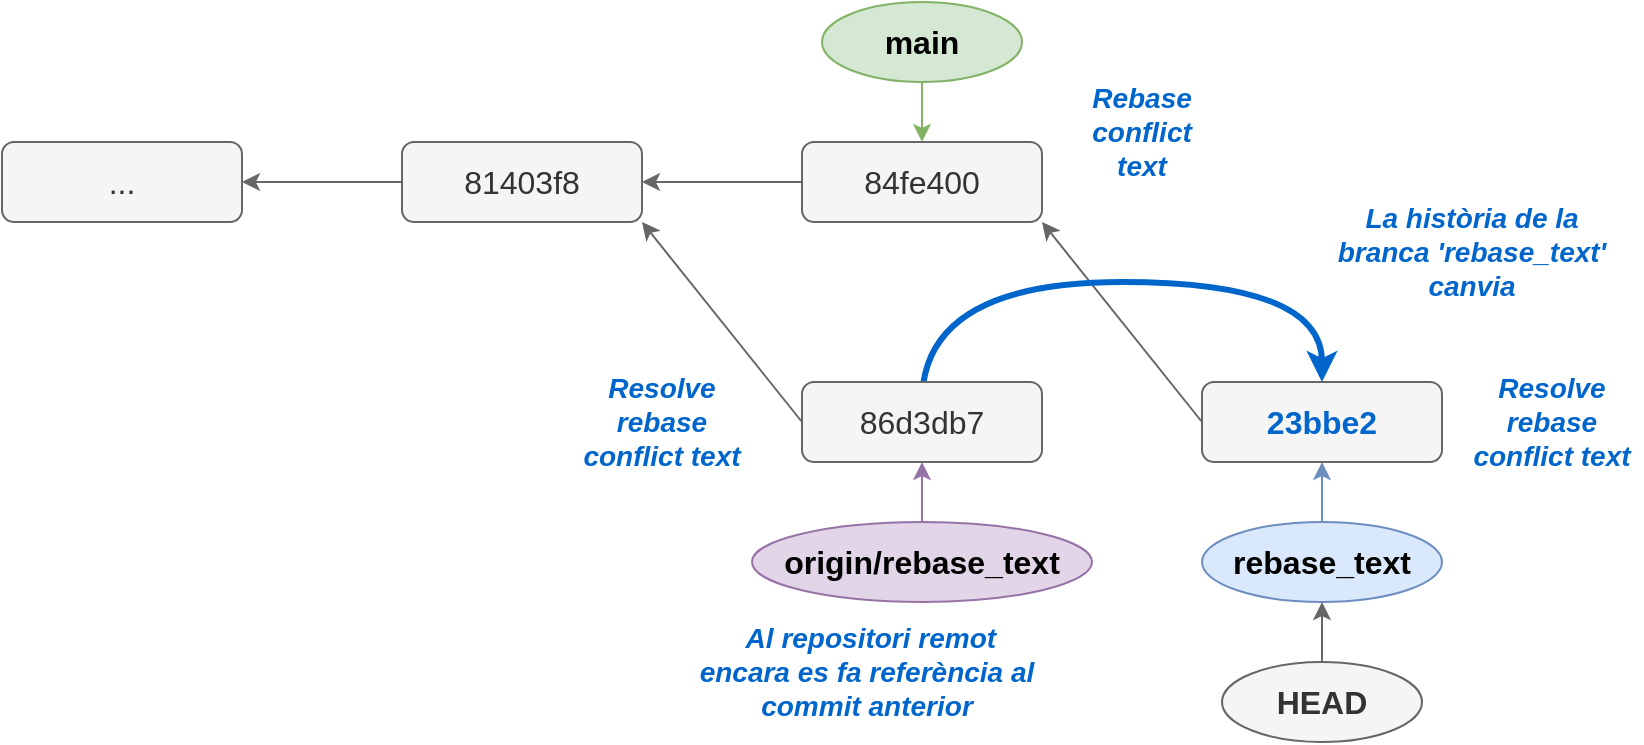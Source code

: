 <mxfile version="22.0.8" type="device">
  <diagram name="Pàgina-1" id="mhbHxmUa4zc_a_H4eHv1">
    <mxGraphModel dx="954" dy="618" grid="1" gridSize="10" guides="1" tooltips="1" connect="1" arrows="1" fold="1" page="1" pageScale="1" pageWidth="827" pageHeight="1169" math="0" shadow="0">
      <root>
        <mxCell id="0" />
        <mxCell id="1" parent="0" />
        <mxCell id="bIK6wui3ePqaCmGUiWQX-3" value="..." style="rounded=1;whiteSpace=wrap;html=1;fontSize=16;fillColor=#f5f5f5;strokeColor=#666666;fontColor=#333333;" parent="1" vertex="1">
          <mxGeometry x="520" y="640" width="120" height="40" as="geometry" />
        </mxCell>
        <mxCell id="bIK6wui3ePqaCmGUiWQX-7" style="rounded=0;orthogonalLoop=1;jettySize=auto;html=1;fillColor=#d5e8d4;strokeColor=#82b366;" parent="1" source="bIK6wui3ePqaCmGUiWQX-6" target="FB9GtuEAJczlA79pJL21-2" edge="1">
          <mxGeometry relative="1" as="geometry">
            <mxPoint x="580" y="610" as="sourcePoint" />
          </mxGeometry>
        </mxCell>
        <mxCell id="bIK6wui3ePqaCmGUiWQX-6" value="main" style="ellipse;whiteSpace=wrap;html=1;fillColor=#d5e8d4;strokeColor=#82b366;fontSize=16;fontStyle=1" parent="1" vertex="1">
          <mxGeometry x="930" y="570" width="100" height="40" as="geometry" />
        </mxCell>
        <mxCell id="bIK6wui3ePqaCmGUiWQX-11" style="edgeStyle=orthogonalEdgeStyle;rounded=0;orthogonalLoop=1;jettySize=auto;html=1;exitX=0.5;exitY=0;exitDx=0;exitDy=0;fillColor=#f5f5f5;strokeColor=#666666;" parent="1" source="bIK6wui3ePqaCmGUiWQX-8" target="bIK6wui3ePqaCmGUiWQX-14" edge="1">
          <mxGeometry relative="1" as="geometry">
            <mxPoint x="1180" y="1230" as="targetPoint" />
          </mxGeometry>
        </mxCell>
        <mxCell id="bIK6wui3ePqaCmGUiWQX-8" value="HEAD" style="ellipse;whiteSpace=wrap;html=1;fillColor=#f5f5f5;strokeColor=#666666;fontSize=16;fontStyle=1;fontColor=#333333;" parent="1" vertex="1">
          <mxGeometry x="1130" y="900" width="100" height="40" as="geometry" />
        </mxCell>
        <mxCell id="bIK6wui3ePqaCmGUiWQX-15" style="edgeStyle=orthogonalEdgeStyle;rounded=0;orthogonalLoop=1;jettySize=auto;html=1;fillColor=#dae8fc;strokeColor=#6c8ebf;" parent="1" source="bIK6wui3ePqaCmGUiWQX-14" target="FB9GtuEAJczlA79pJL21-1" edge="1">
          <mxGeometry relative="1" as="geometry" />
        </mxCell>
        <mxCell id="bIK6wui3ePqaCmGUiWQX-14" value="rebase_text" style="ellipse;whiteSpace=wrap;html=1;fillColor=#dae8fc;strokeColor=#6c8ebf;fontSize=16;fontStyle=1" parent="1" vertex="1">
          <mxGeometry x="1120" y="830" width="120" height="40" as="geometry" />
        </mxCell>
        <mxCell id="ul5t5D8sKcc3T1w5_CvT-2" style="edgeStyle=orthogonalEdgeStyle;rounded=0;orthogonalLoop=1;jettySize=auto;html=1;exitX=0;exitY=0.5;exitDx=0;exitDy=0;fillColor=#f5f5f5;strokeColor=#666666;" parent="1" source="ul5t5D8sKcc3T1w5_CvT-1" target="bIK6wui3ePqaCmGUiWQX-3" edge="1">
          <mxGeometry relative="1" as="geometry">
            <mxPoint x="640" y="660" as="targetPoint" />
          </mxGeometry>
        </mxCell>
        <mxCell id="ul5t5D8sKcc3T1w5_CvT-1" value="81403f8" style="rounded=1;whiteSpace=wrap;html=1;fontSize=16;fillColor=#f5f5f5;strokeColor=#666666;fontColor=#333333;" parent="1" vertex="1">
          <mxGeometry x="720" y="640" width="120" height="40" as="geometry" />
        </mxCell>
        <mxCell id="FB9GtuEAJczlA79pJL21-1" value="23bbe2" style="rounded=1;whiteSpace=wrap;html=1;fontSize=16;fillColor=#f5f5f5;strokeColor=#666666;fontColor=#0066CC;fontStyle=1;labelBorderColor=none;" parent="1" vertex="1">
          <mxGeometry x="1120" y="760" width="120" height="40" as="geometry" />
        </mxCell>
        <mxCell id="FB9GtuEAJczlA79pJL21-2" value="84fe400" style="rounded=1;whiteSpace=wrap;html=1;fontSize=16;fillColor=#f5f5f5;strokeColor=#666666;fontColor=#333333;" parent="1" vertex="1">
          <mxGeometry x="920" y="640" width="120" height="40" as="geometry" />
        </mxCell>
        <mxCell id="FB9GtuEAJczlA79pJL21-3" style="rounded=0;orthogonalLoop=1;jettySize=auto;html=1;fillColor=#f5f5f5;strokeColor=#666666;" parent="1" source="FB9GtuEAJczlA79pJL21-2" target="ul5t5D8sKcc3T1w5_CvT-1" edge="1">
          <mxGeometry relative="1" as="geometry">
            <mxPoint x="730" y="670" as="sourcePoint" />
            <mxPoint x="650" y="670" as="targetPoint" />
          </mxGeometry>
        </mxCell>
        <mxCell id="FB9GtuEAJczlA79pJL21-4" style="rounded=0;orthogonalLoop=1;jettySize=auto;html=1;fillColor=#f5f5f5;strokeColor=#666666;exitX=0;exitY=0.5;exitDx=0;exitDy=0;entryX=1;entryY=1;entryDx=0;entryDy=0;" parent="1" source="FB9GtuEAJczlA79pJL21-1" target="FB9GtuEAJczlA79pJL21-2" edge="1">
          <mxGeometry relative="1" as="geometry">
            <mxPoint x="930" y="630" as="sourcePoint" />
            <mxPoint x="850" y="653" as="targetPoint" />
          </mxGeometry>
        </mxCell>
        <mxCell id="FB9GtuEAJczlA79pJL21-6" value="&lt;font color=&quot;#0066cc&quot; style=&quot;font-size: 14px;&quot;&gt;&lt;b&gt;Rebase conflict text&lt;/b&gt;&lt;/font&gt;" style="text;html=1;strokeColor=none;fillColor=none;align=center;verticalAlign=middle;whiteSpace=wrap;rounded=0;fontStyle=2" parent="1" vertex="1">
          <mxGeometry x="1050" y="620" width="80" height="30" as="geometry" />
        </mxCell>
        <mxCell id="FB9GtuEAJczlA79pJL21-7" value="&lt;font color=&quot;#0066cc&quot; style=&quot;font-size: 14px;&quot;&gt;&lt;b&gt;Resolve rebase conflict text&lt;/b&gt;&lt;/font&gt;" style="text;html=1;strokeColor=none;fillColor=none;align=center;verticalAlign=middle;whiteSpace=wrap;rounded=0;fontStyle=2" parent="1" vertex="1">
          <mxGeometry x="1250" y="737.5" width="90" height="85" as="geometry" />
        </mxCell>
        <mxCell id="WH72FyG_qPKX0tl4VFeY-3" value="" style="curved=1;endArrow=classic;html=1;rounded=0;strokeWidth=3;fillColor=#dae8fc;strokeColor=#0066CC;entryX=0.5;entryY=0;entryDx=0;entryDy=0;" parent="1" target="FB9GtuEAJczlA79pJL21-1" edge="1">
          <mxGeometry width="50" height="50" relative="1" as="geometry">
            <mxPoint x="980" y="770" as="sourcePoint" />
            <mxPoint x="1140" y="770" as="targetPoint" />
            <Array as="points">
              <mxPoint x="980" y="710" />
              <mxPoint x="1180" y="710" />
            </Array>
          </mxGeometry>
        </mxCell>
        <mxCell id="WH72FyG_qPKX0tl4VFeY-4" value="&lt;font color=&quot;#0066cc&quot; style=&quot;font-size: 14px;&quot;&gt;&lt;b&gt;La història de la branca &#39;rebase_text&#39; canvia&lt;/b&gt;&lt;/font&gt;" style="text;html=1;strokeColor=none;fillColor=none;align=center;verticalAlign=middle;whiteSpace=wrap;rounded=0;fontStyle=2" parent="1" vertex="1">
          <mxGeometry x="1180" y="680" width="150" height="30" as="geometry" />
        </mxCell>
        <mxCell id="WH72FyG_qPKX0tl4VFeY-6" value="86d3db7" style="rounded=1;whiteSpace=wrap;html=1;fontSize=16;fillColor=#f5f5f5;strokeColor=#666666;fontColor=#333333;" parent="1" vertex="1">
          <mxGeometry x="920" y="760" width="120" height="40" as="geometry" />
        </mxCell>
        <mxCell id="WH72FyG_qPKX0tl4VFeY-7" style="rounded=0;orthogonalLoop=1;jettySize=auto;html=1;fillColor=#f5f5f5;strokeColor=#666666;exitX=0;exitY=0.5;exitDx=0;exitDy=0;entryX=1;entryY=1;entryDx=0;entryDy=0;" parent="1" source="WH72FyG_qPKX0tl4VFeY-6" target="ul5t5D8sKcc3T1w5_CvT-1" edge="1">
          <mxGeometry relative="1" as="geometry">
            <mxPoint x="1130" y="790" as="sourcePoint" />
            <mxPoint x="1050" y="690" as="targetPoint" />
          </mxGeometry>
        </mxCell>
        <mxCell id="WH72FyG_qPKX0tl4VFeY-8" value="&lt;font color=&quot;#0066cc&quot; style=&quot;font-size: 14px;&quot;&gt;&lt;b&gt;Resolve rebase conflict text&lt;/b&gt;&lt;/font&gt;" style="text;html=1;strokeColor=none;fillColor=none;align=center;verticalAlign=middle;whiteSpace=wrap;rounded=0;fontStyle=2" parent="1" vertex="1">
          <mxGeometry x="805" y="737.5" width="90" height="85" as="geometry" />
        </mxCell>
        <mxCell id="WH72FyG_qPKX0tl4VFeY-10" style="edgeStyle=orthogonalEdgeStyle;rounded=0;orthogonalLoop=1;jettySize=auto;html=1;exitX=0.5;exitY=0;exitDx=0;exitDy=0;fillColor=#e1d5e7;strokeColor=#9673a6;" parent="1" source="WH72FyG_qPKX0tl4VFeY-9" target="WH72FyG_qPKX0tl4VFeY-6" edge="1">
          <mxGeometry relative="1" as="geometry" />
        </mxCell>
        <mxCell id="WH72FyG_qPKX0tl4VFeY-9" value="origin/rebase_text" style="ellipse;whiteSpace=wrap;html=1;fillColor=#e1d5e7;strokeColor=#9673a6;fontSize=16;fontStyle=1" parent="1" vertex="1">
          <mxGeometry x="895" y="830" width="170" height="40" as="geometry" />
        </mxCell>
        <mxCell id="9nU_83QReoBWsoIuq9Q0-1" value="&lt;b style=&quot;border-color: var(--border-color); color: rgb(0, 102, 204); font-size: 14px; font-style: italic;&quot;&gt;&amp;nbsp;Al repositori remot encara es fa referència al commit anterior&lt;/b&gt;" style="text;html=1;strokeColor=none;fillColor=none;align=center;verticalAlign=middle;whiteSpace=wrap;rounded=0;" vertex="1" parent="1">
          <mxGeometry x="865" y="890" width="175" height="30" as="geometry" />
        </mxCell>
      </root>
    </mxGraphModel>
  </diagram>
</mxfile>
